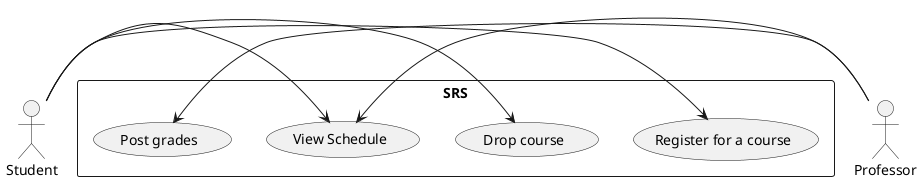 @startuml

actor Student
actor Professor

rectangle SRS {
  usecase "Register for a course" as UC1
  usecase "Drop course" as UC2
  usecase "View Schedule" as UC3
  usecase "Post grades" as UC4
}

Student -> UC1
Student -> UC2
Student -> UC3
Professor -> UC3
Professor -> UC4

@enduml